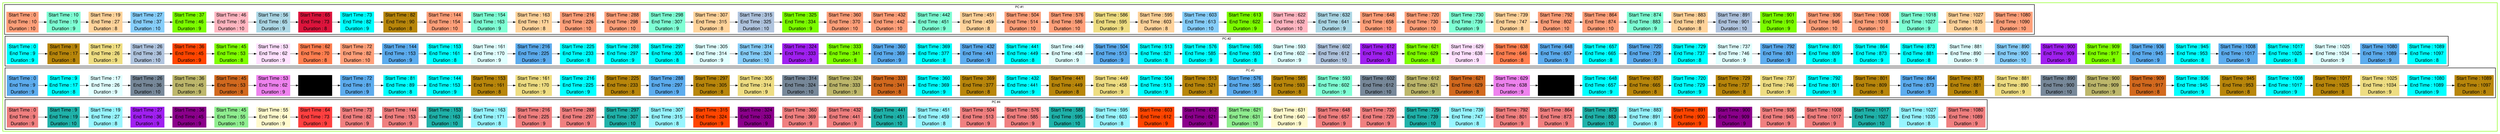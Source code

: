 digraph G {

fontname="Helvetica,Arial,sans-serif"
node [fontname="Helvetica,Arial,sans-serif"]
edge [fontname="Helvetica,Arial,sans-serif"]
graph [rankdir = "LR"];
node [fontsize = "20" shape = "ellipse"];

    subgraph cluster_Mod_0{
        color =chartreuse
        style = bold
        subgraph cluster_0{
           node [style=filled]
           color = black


            "node166" [
               label = "Start Time : 0 | End Time : 10 | Duration : 10"
               shape = "record"
               color = lightsalmon
            ]

            "node32" [
               label = "Start Time : 10 | End Time : 19 | Duration : 9"
               shape = "record"
               color = aquamarine
            ]

            "node53" [
               label = "Start Time : 19 | End Time : 27 | Duration : 8"
               shape = "record"
               color = burlywood1
            ]

            "node190" [
               label = "Start Time : 27 | End Time : 37 | Duration : 10"
               shape = "record"
               color = lightskyblue
            ]

            "node122" [
               label = "Start Time : 37 | End Time : 46 | Duration : 9"
               shape = "record"
               color = lawngreen
            ]

            "node164" [
               label = "Start Time : 46 | End Time : 56 | Duration : 10"
               shape = "record"
               color = lightpink
            ]

            "node128" [
               label = "Start Time : 56 | End Time : 65 | Duration : 9"
               shape = "record"
               color = lightblue
            ]

            "node81" [
               label = "Start Time : 65 | End Time : 73 | Duration : 8"
               shape = "record"
               color = crimson
            ]

            "node17" [
               label = "Start Time : 73 | End Time : 82 | Duration : 9"
               shape = "record"
               color = aqua
            ]

            "node99" [
               label = "Start Time : 82 | End Time : 90 | Duration : 8"
               shape = "record"
               color = darkgoldenrod
            ]

            "node168" [
               label = "Start Time : 144 | End Time : 154 | Duration : 10"
               shape = "record"
               color = lightsalmon
            ]

            "node33" [
               label = "Start Time : 154 | End Time : 163 | Duration : 9"
               shape = "record"
               color = aquamarine
            ]

            "node54" [
               label = "Start Time : 163 | End Time : 171 | Duration : 8"
               shape = "record"
               color = burlywood1
            ]

            "node169" [
               label = "Start Time : 216 | End Time : 226 | Duration : 10"
               shape = "record"
               color = lightsalmon
            ]

            "node170" [
               label = "Start Time : 288 | End Time : 298 | Duration : 10"
               shape = "record"
               color = lightsalmon
            ]

            "node34" [
               label = "Start Time : 298 | End Time : 307 | Duration : 9"
               shape = "record"
               color = aquamarine
            ]

            "node55" [
               label = "Start Time : 307 | End Time : 315 | Duration : 8"
               shape = "record"
               color = burlywood1
            ]

            "node199" [
               label = "Start Time : 315 | End Time : 325 | Duration : 10"
               shape = "record"
               color = lightsteelblue
            ]

            "node123" [
               label = "Start Time : 325 | End Time : 334 | Duration : 9"
               shape = "record"
               color = lawngreen
            ]

            "node171" [
               label = "Start Time : 360 | End Time : 370 | Duration : 10"
               shape = "record"
               color = lightsalmon
            ]

            "node172" [
               label = "Start Time : 432 | End Time : 442 | Duration : 10"
               shape = "record"
               color = lightsalmon
            ]

            "node35" [
               label = "Start Time : 442 | End Time : 451 | Duration : 9"
               shape = "record"
               color = aquamarine
            ]

            "node56" [
               label = "Start Time : 451 | End Time : 459 | Duration : 8"
               shape = "record"
               color = burlywood1
            ]

            "node173" [
               label = "Start Time : 504 | End Time : 514 | Duration : 10"
               shape = "record"
               color = lightsalmon
            ]

            "node174" [
               label = "Start Time : 576 | End Time : 586 | Duration : 10"
               shape = "record"
               color = lightsalmon
            ]

            "node158" [
               label = "Start Time : 586 | End Time : 595 | Duration : 9"
               shape = "record"
               color = lightgoldenrod
            ]

            "node57" [
               label = "Start Time : 595 | End Time : 603 | Duration : 8"
               shape = "record"
               color = burlywood1
            ]

            "node192" [
               label = "Start Time : 603 | End Time : 613 | Duration : 10"
               shape = "record"
               color = lightskyblue
            ]

            "node124" [
               label = "Start Time : 613 | End Time : 622 | Duration : 9"
               shape = "record"
               color = lawngreen
            ]

            "node165" [
               label = "Start Time : 622 | End Time : 632 | Duration : 10"
               shape = "record"
               color = lightpink
            ]

            "node129" [
               label = "Start Time : 632 | End Time : 641 | Duration : 9"
               shape = "record"
               color = lightblue
            ]

            "node175" [
               label = "Start Time : 648 | End Time : 658 | Duration : 10"
               shape = "record"
               color = lightsalmon
            ]

            "node176" [
               label = "Start Time : 720 | End Time : 730 | Duration : 10"
               shape = "record"
               color = lightsalmon
            ]

            "node37" [
               label = "Start Time : 730 | End Time : 739 | Duration : 9"
               shape = "record"
               color = aquamarine
            ]

            "node58" [
               label = "Start Time : 739 | End Time : 747 | Duration : 8"
               shape = "record"
               color = burlywood1
            ]

            "node177" [
               label = "Start Time : 792 | End Time : 802 | Duration : 10"
               shape = "record"
               color = lightsalmon
            ]

            "node178" [
               label = "Start Time : 864 | End Time : 874 | Duration : 10"
               shape = "record"
               color = lightsalmon
            ]

            "node38" [
               label = "Start Time : 874 | End Time : 883 | Duration : 9"
               shape = "record"
               color = aquamarine
            ]

            "node59" [
               label = "Start Time : 883 | End Time : 891 | Duration : 8"
               shape = "record"
               color = burlywood1
            ]

            "node201" [
               label = "Start Time : 891 | End Time : 901 | Duration : 10"
               shape = "record"
               color = lightsteelblue
            ]

            "node125" [
               label = "Start Time : 901 | End Time : 910 | Duration : 9"
               shape = "record"
               color = lawngreen
            ]

            "node179" [
               label = "Start Time : 936 | End Time : 946 | Duration : 10"
               shape = "record"
               color = lightsalmon
            ]

            "node180" [
               label = "Start Time : 1008 | End Time : 1018 | Duration : 10"
               shape = "record"
               color = lightsalmon
            ]

            "node39" [
               label = "Start Time : 1018 | End Time : 1027 | Duration : 9"
               shape = "record"
               color = aquamarine
            ]

            "node60" [
               label = "Start Time : 1027 | End Time : 1035 | Duration : 8"
               shape = "record"
               color = burlywood1
            ]

            "node181" [
               label = "Start Time : 1080 | End Time : 1090 | Duration : 10"
               shape = "record"
               color = lightsalmon
            ]

            node166 -> node32 -> node53 -> node190 -> node122 -> node164 -> node128 -> node81 -> node17 -> node99 -> node168 -> node33 -> node54 -> node169 -> node170 -> node34 -> node55 -> node199 -> node123 -> node171 -> node172 -> node35 -> node56 -> node173 -> node174 -> node158 -> node57 -> node192 -> node124 -> node165 -> node129 -> node175 -> node176 -> node37 -> node58 -> node177 -> node178 -> node38 -> node59 -> node201 -> node125 -> node179 -> node180 -> node39 -> node60 -> node181

            label = "PC #1"

        }
        subgraph cluster_1{
           node [style=filled]
           color = black


            "node16" [
               label = "Start Time : 0 | End Time : 9 | Duration : 9"
               shape = "record"
               color = aqua
            ]

            "node98" [
               label = "Start Time : 9 | End Time : 17 | Duration : 8"
               shape = "record"
               color = darkgoldenrod
            ]

            "node154" [
               label = "Start Time : 17 | End Time : 26 | Duration : 9"
               shape = "record"
               color = lightgoldenrod
            ]

            "node198" [
               label = "Start Time : 26 | End Time : 36 | Duration : 10"
               shape = "record"
               color = lightsteelblue
            ]

            "node40" [
               label = "Start Time : 36 | End Time : 45 | Duration : 9"
               shape = "record"
               color = orangered1
            ]

            "node69" [
               label = "Start Time : 45 | End Time : 53 | Duration : 8"
               shape = "record"
               color = chartreuse
            ]

            "node48" [
               label = "Start Time : 53 | End Time : 62 | Duration : 9"
               shape = "record"
               color = thistle1
            ]

            "node77" [
               label = "Start Time : 62 | End Time : 70 | Duration : 8"
               shape = "record"
               color = coral
            ]

            "node167" [
               label = "Start Time : 72 | End Time : 82 | Duration : 10"
               shape = "record"
               color = lightsalmon
            ]

            "node2" [
               label = "Start Time : 144 | End Time : 153 | Duration : 9"
               shape = "record"
               color = steelblue2
            ]

            "node84" [
               label = "Start Time : 153 | End Time : 161 | Duration : 8"
               shape = "record"
               color = cyan
            ]

            "node147" [
               label = "Start Time : 161 | End Time : 170 | Duration : 9"
               shape = "record"
               color = lightcyan
            ]

            "node3" [
               label = "Start Time : 216 | End Time : 225 | Duration : 9"
               shape = "record"
               color = steelblue2
            ]

            "node85" [
               label = "Start Time : 225 | End Time : 233 | Duration : 8"
               shape = "record"
               color = cyan
            ]

            "node20" [
               label = "Start Time : 288 | End Time : 297 | Duration : 9"
               shape = "record"
               color = aqua
            ]

            "node86" [
               label = "Start Time : 297 | End Time : 305 | Duration : 8"
               shape = "record"
               color = cyan
            ]

            "node148" [
               label = "Start Time : 305 | End Time : 314 | Duration : 9"
               shape = "record"
               color = lightcyan
            ]

            "node191" [
               label = "Start Time : 314 | End Time : 324 | Duration : 10"
               shape = "record"
               color = lightskyblue
            ]

            "node45" [
               label = "Start Time : 324 | End Time : 333 | Duration : 9"
               shape = "record"
               color = x11purple
            ]

            "node70" [
               label = "Start Time : 333 | End Time : 341 | Duration : 8"
               shape = "record"
               color = chartreuse
            ]

            "node5" [
               label = "Start Time : 360 | End Time : 369 | Duration : 9"
               shape = "record"
               color = steelblue2
            ]

            "node87" [
               label = "Start Time : 369 | End Time : 377 | Duration : 8"
               shape = "record"
               color = cyan
            ]

            "node6" [
               label = "Start Time : 432 | End Time : 441 | Duration : 9"
               shape = "record"
               color = steelblue2
            ]

            "node88" [
               label = "Start Time : 441 | End Time : 449 | Duration : 8"
               shape = "record"
               color = cyan
            ]

            "node149" [
               label = "Start Time : 449 | End Time : 458 | Duration : 9"
               shape = "record"
               color = lightcyan
            ]

            "node7" [
               label = "Start Time : 504 | End Time : 513 | Duration : 9"
               shape = "record"
               color = steelblue2
            ]

            "node89" [
               label = "Start Time : 513 | End Time : 521 | Duration : 8"
               shape = "record"
               color = cyan
            ]

            "node24" [
               label = "Start Time : 576 | End Time : 585 | Duration : 9"
               shape = "record"
               color = aqua
            ]

            "node90" [
               label = "Start Time : 585 | End Time : 593 | Duration : 8"
               shape = "record"
               color = cyan
            ]

            "node150" [
               label = "Start Time : 593 | End Time : 602 | Duration : 9"
               shape = "record"
               color = lightcyan
            ]

            "node200" [
               label = "Start Time : 602 | End Time : 612 | Duration : 10"
               shape = "record"
               color = lightsteelblue
            ]

            "node46" [
               label = "Start Time : 612 | End Time : 621 | Duration : 9"
               shape = "record"
               color = x11purple
            ]

            "node71" [
               label = "Start Time : 621 | End Time : 629 | Duration : 8"
               shape = "record"
               color = chartreuse
            ]

            "node49" [
               label = "Start Time : 629 | End Time : 638 | Duration : 9"
               shape = "record"
               color = thistle1
            ]

            "node78" [
               label = "Start Time : 638 | End Time : 646 | Duration : 8"
               shape = "record"
               color = coral
            ]

            "node9" [
               label = "Start Time : 648 | End Time : 657 | Duration : 9"
               shape = "record"
               color = steelblue2
            ]

            "node91" [
               label = "Start Time : 657 | End Time : 665 | Duration : 8"
               shape = "record"
               color = cyan
            ]

            "node10" [
               label = "Start Time : 720 | End Time : 729 | Duration : 9"
               shape = "record"
               color = steelblue2
            ]

            "node92" [
               label = "Start Time : 729 | End Time : 737 | Duration : 8"
               shape = "record"
               color = cyan
            ]

            "node151" [
               label = "Start Time : 737 | End Time : 746 | Duration : 9"
               shape = "record"
               color = lightcyan
            ]

            "node11" [
               label = "Start Time : 792 | End Time : 801 | Duration : 9"
               shape = "record"
               color = steelblue2
            ]

            "node93" [
               label = "Start Time : 801 | End Time : 809 | Duration : 8"
               shape = "record"
               color = cyan
            ]

            "node28" [
               label = "Start Time : 864 | End Time : 873 | Duration : 9"
               shape = "record"
               color = aqua
            ]

            "node94" [
               label = "Start Time : 873 | End Time : 881 | Duration : 8"
               shape = "record"
               color = cyan
            ]

            "node152" [
               label = "Start Time : 881 | End Time : 890 | Duration : 9"
               shape = "record"
               color = lightcyan
            ]

            "node193" [
               label = "Start Time : 890 | End Time : 900 | Duration : 10"
               shape = "record"
               color = lightskyblue
            ]

            "node47" [
               label = "Start Time : 900 | End Time : 909 | Duration : 9"
               shape = "record"
               color = x11purple
            ]

            "node72" [
               label = "Start Time : 909 | End Time : 917 | Duration : 8"
               shape = "record"
               color = chartreuse
            ]

            "node13" [
               label = "Start Time : 936 | End Time : 945 | Duration : 9"
               shape = "record"
               color = steelblue2
            ]

            "node95" [
               label = "Start Time : 945 | End Time : 953 | Duration : 8"
               shape = "record"
               color = cyan
            ]

            "node14" [
               label = "Start Time : 1008 | End Time : 1017 | Duration : 9"
               shape = "record"
               color = steelblue2
            ]

            "node96" [
               label = "Start Time : 1017 | End Time : 1025 | Duration : 8"
               shape = "record"
               color = cyan
            ]

            "node153" [
               label = "Start Time : 1025 | End Time : 1034 | Duration : 9"
               shape = "record"
               color = lightcyan
            ]

            "node15" [
               label = "Start Time : 1080 | End Time : 1089 | Duration : 9"
               shape = "record"
               color = steelblue2
            ]

            "node97" [
               label = "Start Time : 1089 | End Time : 1097 | Duration : 8"
               shape = "record"
               color = cyan
            ]

            node16 -> node98 -> node154 -> node198 -> node40 -> node69 -> node48 -> node77 -> node167 -> node2 -> node84 -> node147 -> node3 -> node85 -> node20 -> node86 -> node148 -> node191 -> node45 -> node70 -> node5 -> node87 -> node6 -> node88 -> node149 -> node7 -> node89 -> node24 -> node90 -> node150 -> node200 -> node46 -> node71 -> node49 -> node78 -> node9 -> node91 -> node10 -> node92 -> node151 -> node11 -> node93 -> node28 -> node94 -> node152 -> node193 -> node47 -> node72 -> node13 -> node95 -> node14 -> node96 -> node153 -> node15 -> node97

            label = "PC #2"

        }
        subgraph cluster_2{
           node [style=filled]
           color = black


            "node0" [
               label = "Start Time : 0 | End Time : 9 | Duration : 9"
               shape = "record"
               color = steelblue2
            ]

            "node82" [
               label = "Start Time : 9 | End Time : 17 | Duration : 8"
               shape = "record"
               color = cyan
            ]

            "node146" [
               label = "Start Time : 17 | End Time : 26 | Duration : 9"
               shape = "record"
               color = lightcyan
            ]

            "node194" [
               label = "Start Time : 26 | End Time : 36 | Duration : 10"
               shape = "record"
               color = lightslategray
            ]

            "node114" [
               label = "Start Time : 36 | End Time : 45 | Duration : 9"
               shape = "record"
               color = darkkhaki
            ]

            "node73" [
               label = "Start Time : 45 | End Time : 53 | Duration : 8"
               shape = "record"
               color = chocolate
            ]

            "node50" [
               label = "Start Time : 53 | End Time : 62 | Duration : 9"
               shape = "record"
               color = violet
            ]

            "node79" [
               label = "Start Time : 62 | End Time : 70 | Duration : 8"
               shape = "record"
               color = cornflower
            ]

            "node1" [
               label = "Start Time : 72 | End Time : 81 | Duration : 9"
               shape = "record"
               color = steelblue2
            ]

            "node83" [
               label = "Start Time : 81 | End Time : 89 | Duration : 8"
               shape = "record"
               color = cyan
            ]

            "node18" [
               label = "Start Time : 144 | End Time : 153 | Duration : 9"
               shape = "record"
               color = aqua
            ]

            "node100" [
               label = "Start Time : 153 | End Time : 161 | Duration : 8"
               shape = "record"
               color = darkgoldenrod
            ]

            "node155" [
               label = "Start Time : 161 | End Time : 170 | Duration : 9"
               shape = "record"
               color = lightgoldenrod
            ]

            "node19" [
               label = "Start Time : 216 | End Time : 225 | Duration : 9"
               shape = "record"
               color = aqua
            ]

            "node101" [
               label = "Start Time : 225 | End Time : 233 | Duration : 8"
               shape = "record"
               color = darkgoldenrod
            ]

            "node4" [
               label = "Start Time : 288 | End Time : 297 | Duration : 9"
               shape = "record"
               color = steelblue2
            ]

            "node102" [
               label = "Start Time : 297 | End Time : 305 | Duration : 8"
               shape = "record"
               color = darkgoldenrod
            ]

            "node156" [
               label = "Start Time : 305 | End Time : 314 | Duration : 9"
               shape = "record"
               color = lightgoldenrod
            ]

            "node195" [
               label = "Start Time : 314 | End Time : 324 | Duration : 10"
               shape = "record"
               color = lightslategray
            ]

            "node115" [
               label = "Start Time : 324 | End Time : 333 | Duration : 9"
               shape = "record"
               color = darkkhaki
            ]

            "node74" [
               label = "Start Time : 333 | End Time : 341 | Duration : 8"
               shape = "record"
               color = chocolate
            ]

            "node21" [
               label = "Start Time : 360 | End Time : 369 | Duration : 9"
               shape = "record"
               color = aqua
            ]

            "node103" [
               label = "Start Time : 369 | End Time : 377 | Duration : 8"
               shape = "record"
               color = darkgoldenrod
            ]

            "node22" [
               label = "Start Time : 432 | End Time : 441 | Duration : 9"
               shape = "record"
               color = aqua
            ]

            "node104" [
               label = "Start Time : 441 | End Time : 449 | Duration : 8"
               shape = "record"
               color = darkgoldenrod
            ]

            "node157" [
               label = "Start Time : 449 | End Time : 458 | Duration : 9"
               shape = "record"
               color = lightgoldenrod
            ]

            "node23" [
               label = "Start Time : 504 | End Time : 513 | Duration : 9"
               shape = "record"
               color = aqua
            ]

            "node105" [
               label = "Start Time : 513 | End Time : 521 | Duration : 8"
               shape = "record"
               color = darkgoldenrod
            ]

            "node8" [
               label = "Start Time : 576 | End Time : 585 | Duration : 9"
               shape = "record"
               color = steelblue2
            ]

            "node106" [
               label = "Start Time : 585 | End Time : 593 | Duration : 8"
               shape = "record"
               color = darkgoldenrod
            ]

            "node36" [
               label = "Start Time : 593 | End Time : 602 | Duration : 9"
               shape = "record"
               color = aquamarine
            ]

            "node196" [
               label = "Start Time : 602 | End Time : 612 | Duration : 10"
               shape = "record"
               color = lightslategray
            ]

            "node116" [
               label = "Start Time : 612 | End Time : 621 | Duration : 9"
               shape = "record"
               color = darkkhaki
            ]

            "node75" [
               label = "Start Time : 621 | End Time : 629 | Duration : 8"
               shape = "record"
               color = chocolate
            ]

            "node51" [
               label = "Start Time : 629 | End Time : 638 | Duration : 9"
               shape = "record"
               color = violet
            ]

            "node80" [
               label = "Start Time : 638 | End Time : 646 | Duration : 8"
               shape = "record"
               color = cornflower
            ]

            "node25" [
               label = "Start Time : 648 | End Time : 657 | Duration : 9"
               shape = "record"
               color = aqua
            ]

            "node107" [
               label = "Start Time : 657 | End Time : 665 | Duration : 8"
               shape = "record"
               color = darkgoldenrod
            ]

            "node26" [
               label = "Start Time : 720 | End Time : 729 | Duration : 9"
               shape = "record"
               color = aqua
            ]

            "node108" [
               label = "Start Time : 729 | End Time : 737 | Duration : 8"
               shape = "record"
               color = darkgoldenrod
            ]

            "node159" [
               label = "Start Time : 737 | End Time : 746 | Duration : 9"
               shape = "record"
               color = lightgoldenrod
            ]

            "node27" [
               label = "Start Time : 792 | End Time : 801 | Duration : 9"
               shape = "record"
               color = aqua
            ]

            "node109" [
               label = "Start Time : 801 | End Time : 809 | Duration : 8"
               shape = "record"
               color = darkgoldenrod
            ]

            "node12" [
               label = "Start Time : 864 | End Time : 873 | Duration : 9"
               shape = "record"
               color = steelblue2
            ]

            "node110" [
               label = "Start Time : 873 | End Time : 881 | Duration : 8"
               shape = "record"
               color = darkgoldenrod
            ]

            "node160" [
               label = "Start Time : 881 | End Time : 890 | Duration : 9"
               shape = "record"
               color = lightgoldenrod
            ]

            "node197" [
               label = "Start Time : 890 | End Time : 900 | Duration : 10"
               shape = "record"
               color = lightslategray
            ]

            "node117" [
               label = "Start Time : 900 | End Time : 909 | Duration : 9"
               shape = "record"
               color = darkkhaki
            ]

            "node76" [
               label = "Start Time : 909 | End Time : 917 | Duration : 8"
               shape = "record"
               color = chocolate
            ]

            "node29" [
               label = "Start Time : 936 | End Time : 945 | Duration : 9"
               shape = "record"
               color = aqua
            ]

            "node111" [
               label = "Start Time : 945 | End Time : 953 | Duration : 8"
               shape = "record"
               color = darkgoldenrod
            ]

            "node30" [
               label = "Start Time : 1008 | End Time : 1017 | Duration : 9"
               shape = "record"
               color = aqua
            ]

            "node112" [
               label = "Start Time : 1017 | End Time : 1025 | Duration : 8"
               shape = "record"
               color = darkgoldenrod
            ]

            "node161" [
               label = "Start Time : 1025 | End Time : 1034 | Duration : 9"
               shape = "record"
               color = lightgoldenrod
            ]

            "node31" [
               label = "Start Time : 1080 | End Time : 1089 | Duration : 9"
               shape = "record"
               color = aqua
            ]

            "node113" [
               label = "Start Time : 1089 | End Time : 1097 | Duration : 8"
               shape = "record"
               color = darkgoldenrod
            ]

            node0 -> node82 -> node146 -> node194 -> node114 -> node73 -> node50 -> node79 -> node1 -> node83 -> node18 -> node100 -> node155 -> node19 -> node101 -> node4 -> node102 -> node156 -> node195 -> node115 -> node74 -> node21 -> node103 -> node22 -> node104 -> node157 -> node23 -> node105 -> node8 -> node106 -> node36 -> node196 -> node116 -> node75 -> node51 -> node80 -> node25 -> node107 -> node26 -> node108 -> node159 -> node27 -> node109 -> node12 -> node110 -> node160 -> node197 -> node117 -> node76 -> node29 -> node111 -> node30 -> node112 -> node161 -> node31 -> node113

            label = "PC #3"

        }
        subgraph cluster_3{
           node [style=filled]
           color = black


            "node130" [
               label = "Start Time : 0 | End Time : 9 | Duration : 9"
               shape = "record"
               color = lightcoral
            ]

            "node182" [
               label = "Start Time : 9 | End Time : 19 | Duration : 10"
               shape = "record"
               color = lightseagreen
            ]

            "node61" [
               label = "Start Time : 19 | End Time : 27 | Duration : 8"
               shape = "record"
               color = cadetblue1
            ]

            "node44" [
               label = "Start Time : 27 | End Time : 36 | Duration : 9"
               shape = "record"
               color = x11purple
            ]

            "node118" [
               label = "Start Time : 36 | End Time : 45 | Duration : 9"
               shape = "record"
               color = darkmagenta
            ]

            "node162" [
               label = "Start Time : 45 | End Time : 55 | Duration : 10"
               shape = "record"
               color = lightgreen
            ]

            "node126" [
               label = "Start Time : 55 | End Time : 64 | Duration : 9"
               shape = "record"
               color = lemonchiffon
            ]

            "node52" [
               label = "Start Time : 64 | End Time : 73 | Duration : 9"
               shape = "record"
               color = brown1
            ]

            "node131" [
               label = "Start Time : 73 | End Time : 82 | Duration : 9"
               shape = "record"
               color = lightcoral
            ]

            "node132" [
               label = "Start Time : 144 | End Time : 153 | Duration : 9"
               shape = "record"
               color = lightcoral
            ]

            "node183" [
               label = "Start Time : 153 | End Time : 163 | Duration : 10"
               shape = "record"
               color = lightseagreen
            ]

            "node62" [
               label = "Start Time : 163 | End Time : 171 | Duration : 8"
               shape = "record"
               color = cadetblue1
            ]

            "node133" [
               label = "Start Time : 216 | End Time : 225 | Duration : 9"
               shape = "record"
               color = lightcoral
            ]

            "node134" [
               label = "Start Time : 288 | End Time : 297 | Duration : 9"
               shape = "record"
               color = lightcoral
            ]

            "node184" [
               label = "Start Time : 297 | End Time : 307 | Duration : 10"
               shape = "record"
               color = lightseagreen
            ]

            "node63" [
               label = "Start Time : 307 | End Time : 315 | Duration : 8"
               shape = "record"
               color = cadetblue1
            ]

            "node41" [
               label = "Start Time : 315 | End Time : 324 | Duration : 9"
               shape = "record"
               color = orangered1
            ]

            "node119" [
               label = "Start Time : 324 | End Time : 333 | Duration : 9"
               shape = "record"
               color = darkmagenta
            ]

            "node135" [
               label = "Start Time : 360 | End Time : 369 | Duration : 9"
               shape = "record"
               color = lightcoral
            ]

            "node136" [
               label = "Start Time : 432 | End Time : 441 | Duration : 9"
               shape = "record"
               color = lightcoral
            ]

            "node185" [
               label = "Start Time : 441 | End Time : 451 | Duration : 10"
               shape = "record"
               color = lightseagreen
            ]

            "node64" [
               label = "Start Time : 451 | End Time : 459 | Duration : 8"
               shape = "record"
               color = cadetblue1
            ]

            "node137" [
               label = "Start Time : 504 | End Time : 513 | Duration : 9"
               shape = "record"
               color = lightcoral
            ]

            "node138" [
               label = "Start Time : 576 | End Time : 585 | Duration : 9"
               shape = "record"
               color = lightcoral
            ]

            "node186" [
               label = "Start Time : 585 | End Time : 595 | Duration : 10"
               shape = "record"
               color = lightseagreen
            ]

            "node65" [
               label = "Start Time : 595 | End Time : 603 | Duration : 8"
               shape = "record"
               color = cadetblue1
            ]

            "node42" [
               label = "Start Time : 603 | End Time : 612 | Duration : 9"
               shape = "record"
               color = orangered1
            ]

            "node120" [
               label = "Start Time : 612 | End Time : 621 | Duration : 9"
               shape = "record"
               color = darkmagenta
            ]

            "node163" [
               label = "Start Time : 621 | End Time : 631 | Duration : 10"
               shape = "record"
               color = lightgreen
            ]

            "node127" [
               label = "Start Time : 631 | End Time : 640 | Duration : 9"
               shape = "record"
               color = lemonchiffon
            ]

            "node139" [
               label = "Start Time : 648 | End Time : 657 | Duration : 9"
               shape = "record"
               color = lightcoral
            ]

            "node140" [
               label = "Start Time : 720 | End Time : 729 | Duration : 9"
               shape = "record"
               color = lightcoral
            ]

            "node187" [
               label = "Start Time : 729 | End Time : 739 | Duration : 10"
               shape = "record"
               color = lightseagreen
            ]

            "node66" [
               label = "Start Time : 739 | End Time : 747 | Duration : 8"
               shape = "record"
               color = cadetblue1
            ]

            "node141" [
               label = "Start Time : 792 | End Time : 801 | Duration : 9"
               shape = "record"
               color = lightcoral
            ]

            "node142" [
               label = "Start Time : 864 | End Time : 873 | Duration : 9"
               shape = "record"
               color = lightcoral
            ]

            "node188" [
               label = "Start Time : 873 | End Time : 883 | Duration : 10"
               shape = "record"
               color = lightseagreen
            ]

            "node67" [
               label = "Start Time : 883 | End Time : 891 | Duration : 8"
               shape = "record"
               color = cadetblue1
            ]

            "node43" [
               label = "Start Time : 891 | End Time : 900 | Duration : 9"
               shape = "record"
               color = orangered1
            ]

            "node121" [
               label = "Start Time : 900 | End Time : 909 | Duration : 9"
               shape = "record"
               color = darkmagenta
            ]

            "node143" [
               label = "Start Time : 936 | End Time : 945 | Duration : 9"
               shape = "record"
               color = lightcoral
            ]

            "node144" [
               label = "Start Time : 1008 | End Time : 1017 | Duration : 9"
               shape = "record"
               color = lightcoral
            ]

            "node189" [
               label = "Start Time : 1017 | End Time : 1027 | Duration : 10"
               shape = "record"
               color = lightseagreen
            ]

            "node68" [
               label = "Start Time : 1027 | End Time : 1035 | Duration : 8"
               shape = "record"
               color = cadetblue1
            ]

            "node145" [
               label = "Start Time : 1080 | End Time : 1089 | Duration : 9"
               shape = "record"
               color = lightcoral
            ]

            node130 -> node182 -> node61 -> node44 -> node118 -> node162 -> node126 -> node52 -> node131 -> node132 -> node183 -> node62 -> node133 -> node134 -> node184 -> node63 -> node41 -> node119 -> node135 -> node136 -> node185 -> node64 -> node137 -> node138 -> node186 -> node65 -> node42 -> node120 -> node163 -> node127 -> node139 -> node140 -> node187 -> node66 -> node141 -> node142 -> node188 -> node67 -> node43 -> node121 -> node143 -> node144 -> node189 -> node68 -> node145

            label = "PC #4"

        }
    }




}

